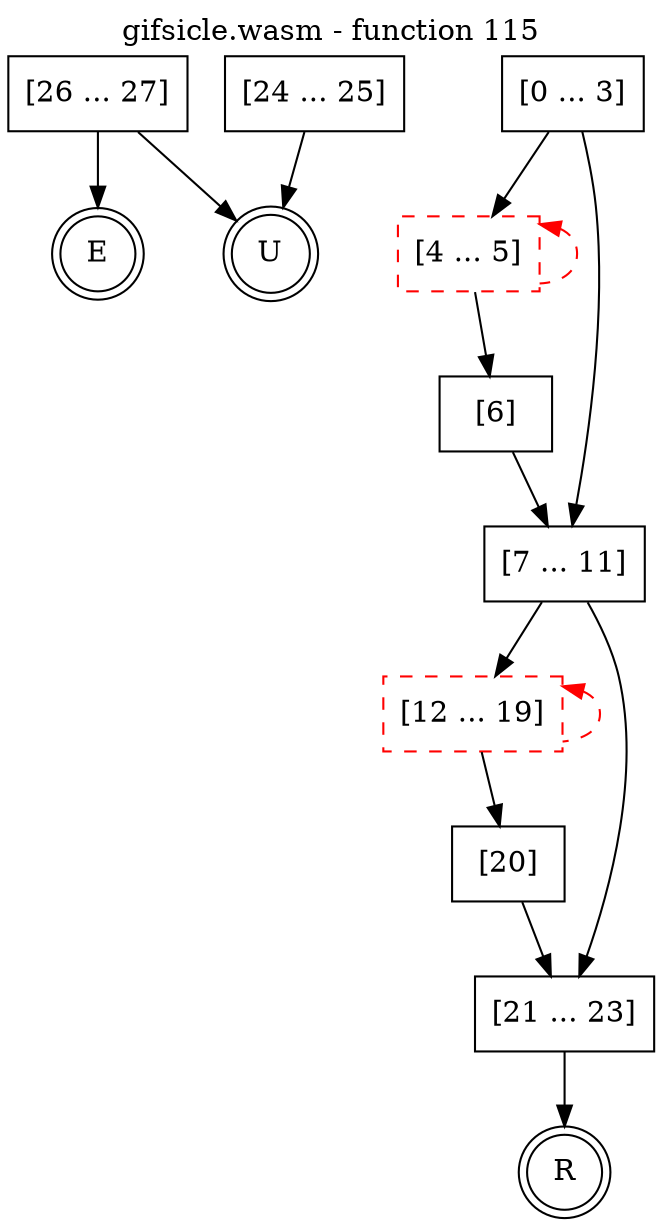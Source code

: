 digraph finite_state_machine {
    label = "gifsicle.wasm - function 115"
    labelloc =  t
    labelfontsize = 16
    labelfontcolor = black
    labelfontname = "Helvetica"
    node [shape = doublecircle]; E U R ;
    node [shape = box];
    node [shape=box, color=black, style=solid] 0[label="[0 ... 3]"]
    node [shape=box, color=red, style=dashed] 4[label="[4 ... 5]"]
    node [shape=box, color=black, style=solid] 6[label="[6]"]
    node [shape=box, color=black, style=solid] 7[label="[7 ... 11]"]
    node [shape=box, color=red, style=dashed] 12[label="[12 ... 19]"]
    node [shape=box, color=black, style=solid] 20[label="[20]"]
    node [shape=box, color=black, style=solid] 21[label="[21 ... 23]"]
    node [shape=box, color=black, style=solid] 24[label="[24 ... 25]"]
    node [shape=box, color=black, style=solid] 26[label="[26 ... 27]"]
    node [shape=box, color=black, style=solid] R[label="R"]
    node [shape=box, color=black, style=solid] U[label="U"]
    0 -> 4;
    0 -> 7;
    4 -> 6;
    4 -> 4[style="dashed" color="red" dir=back];
    6 -> 7;
    7 -> 12;
    7 -> 21;
    12 -> 20;
    12 -> 12[style="dashed" color="red" dir=back];
    20 -> 21;
    21 -> R;
    24 -> U;
    26 -> E;
    26 -> U;
}
